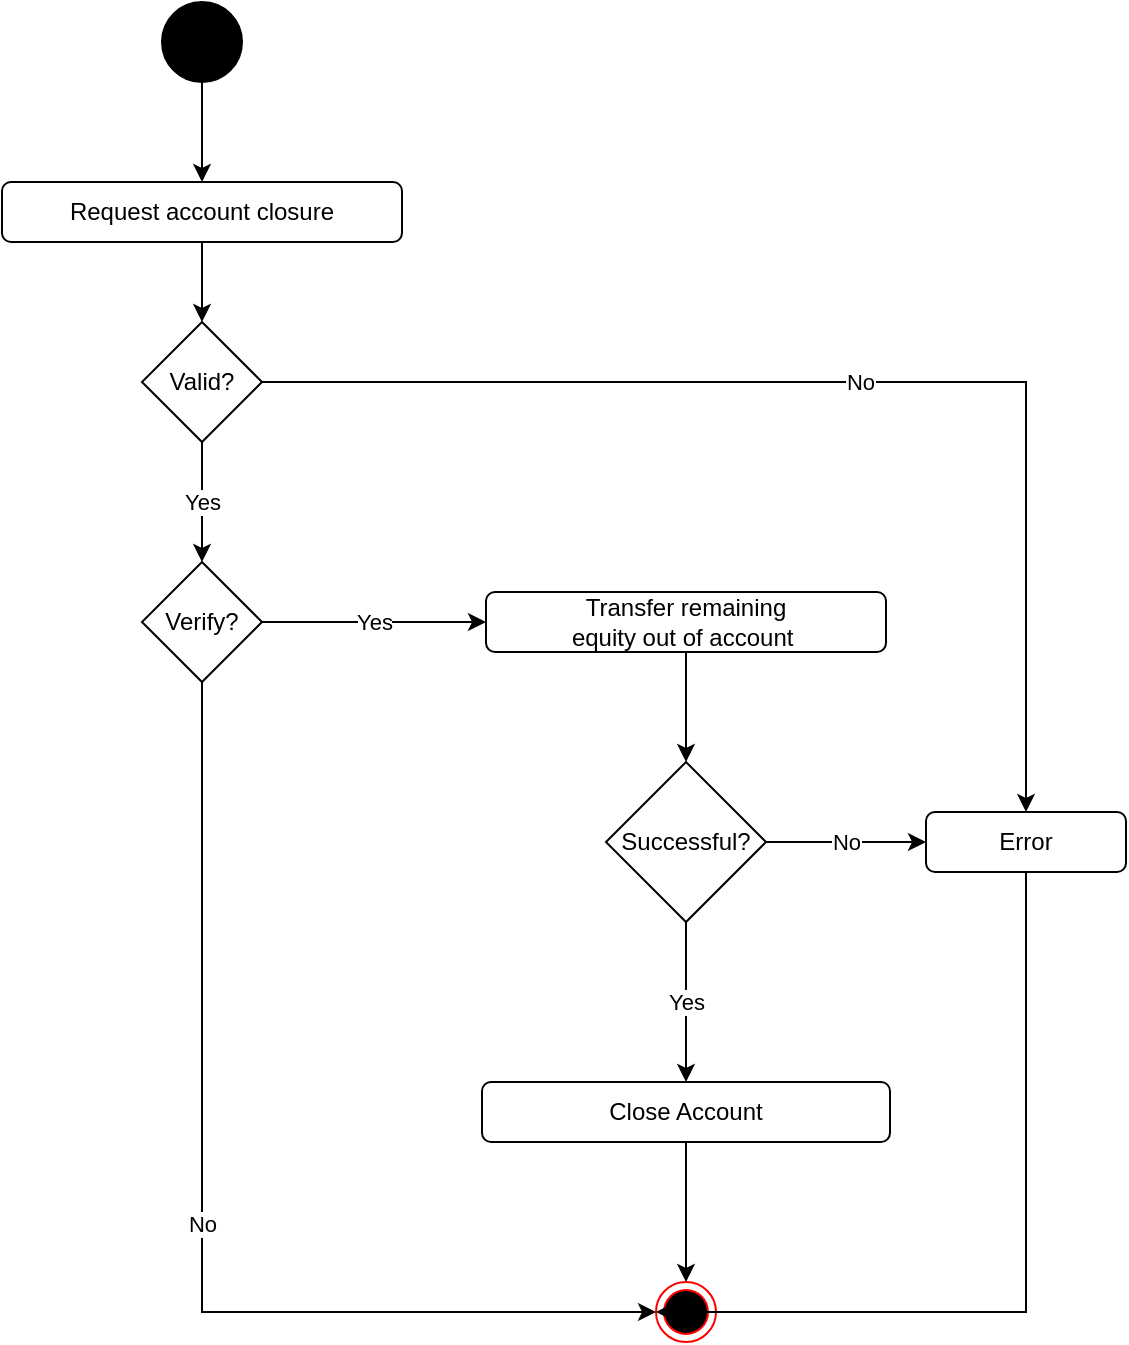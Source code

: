 <mxfile version="13.10.0" type="github">
  <diagram id="z1AtJOKO5Ugn1MGd-S0t" name="Page-1">
    <mxGraphModel dx="1038" dy="548" grid="1" gridSize="10" guides="1" tooltips="1" connect="1" arrows="1" fold="1" page="1" pageScale="1" pageWidth="850" pageHeight="1100" math="0" shadow="0">
      <root>
        <mxCell id="0" />
        <mxCell id="1" parent="0" />
        <mxCell id="7vFYt-dpjIXbBRKR4nIE-1" value="" style="edgeStyle=orthogonalEdgeStyle;rounded=0;orthogonalLoop=1;jettySize=auto;html=1;" parent="1" source="7vFYt-dpjIXbBRKR4nIE-2" target="7vFYt-dpjIXbBRKR4nIE-4" edge="1">
          <mxGeometry relative="1" as="geometry" />
        </mxCell>
        <mxCell id="7vFYt-dpjIXbBRKR4nIE-2" value="" style="ellipse;whiteSpace=wrap;html=1;aspect=fixed;fillColor=#000000;" parent="1" vertex="1">
          <mxGeometry x="220" y="40" width="40" height="40" as="geometry" />
        </mxCell>
        <mxCell id="7vFYt-dpjIXbBRKR4nIE-3" value="" style="edgeStyle=orthogonalEdgeStyle;rounded=0;orthogonalLoop=1;jettySize=auto;html=1;" parent="1" source="7vFYt-dpjIXbBRKR4nIE-4" target="7vFYt-dpjIXbBRKR4nIE-7" edge="1">
          <mxGeometry relative="1" as="geometry" />
        </mxCell>
        <mxCell id="7vFYt-dpjIXbBRKR4nIE-4" value="Request account closure" style="rounded=1;whiteSpace=wrap;html=1;fillColor=#FFFFFF;" parent="1" vertex="1">
          <mxGeometry x="140" y="130" width="200" height="30" as="geometry" />
        </mxCell>
        <mxCell id="7vFYt-dpjIXbBRKR4nIE-5" value="Yes" style="edgeStyle=orthogonalEdgeStyle;rounded=0;orthogonalLoop=1;jettySize=auto;html=1;entryX=0.5;entryY=0;entryDx=0;entryDy=0;" parent="1" source="7vFYt-dpjIXbBRKR4nIE-7" target="7vFYt-dpjIXbBRKR4nIE-20" edge="1">
          <mxGeometry relative="1" as="geometry" />
        </mxCell>
        <mxCell id="7vFYt-dpjIXbBRKR4nIE-6" value="No" style="edgeStyle=orthogonalEdgeStyle;rounded=0;orthogonalLoop=1;jettySize=auto;html=1;" parent="1" source="7vFYt-dpjIXbBRKR4nIE-7" target="7vFYt-dpjIXbBRKR4nIE-15" edge="1">
          <mxGeometry relative="1" as="geometry" />
        </mxCell>
        <mxCell id="7vFYt-dpjIXbBRKR4nIE-7" value="Valid?" style="rhombus;whiteSpace=wrap;html=1;fillColor=#FFFFFF;" parent="1" vertex="1">
          <mxGeometry x="210" y="200" width="60" height="60" as="geometry" />
        </mxCell>
        <mxCell id="7vFYt-dpjIXbBRKR4nIE-8" value="Yes" style="edgeStyle=orthogonalEdgeStyle;rounded=0;orthogonalLoop=1;jettySize=auto;html=1;exitX=0.5;exitY=1;exitDx=0;exitDy=0;" parent="1" source="7vFYt-dpjIXbBRKR4nIE-17" target="7vFYt-dpjIXbBRKR4nIE-10" edge="1">
          <mxGeometry relative="1" as="geometry">
            <mxPoint x="482" y="670" as="sourcePoint" />
          </mxGeometry>
        </mxCell>
        <mxCell id="7vFYt-dpjIXbBRKR4nIE-9" value="No" style="edgeStyle=orthogonalEdgeStyle;rounded=0;orthogonalLoop=1;jettySize=auto;html=1;entryX=0;entryY=0.5;entryDx=0;entryDy=0;endArrow=classic;endFill=1;" parent="1" source="7vFYt-dpjIXbBRKR4nIE-17" target="7vFYt-dpjIXbBRKR4nIE-15" edge="1">
          <mxGeometry relative="1" as="geometry">
            <mxPoint x="532" y="620" as="sourcePoint" />
          </mxGeometry>
        </mxCell>
        <mxCell id="7vFYt-dpjIXbBRKR4nIE-10" value="Close Account" style="rounded=1;whiteSpace=wrap;html=1;fillColor=#FFFFFF;" parent="1" vertex="1">
          <mxGeometry x="380" y="580" width="204" height="30" as="geometry" />
        </mxCell>
        <mxCell id="7vFYt-dpjIXbBRKR4nIE-11" value="" style="ellipse;html=1;shape=endState;fillColor=#000000;strokeColor=#ff0000;" parent="1" vertex="1">
          <mxGeometry x="467" y="680" width="30" height="30" as="geometry" />
        </mxCell>
        <mxCell id="7vFYt-dpjIXbBRKR4nIE-12" value="" style="edgeStyle=orthogonalEdgeStyle;rounded=0;orthogonalLoop=1;jettySize=auto;html=1;entryX=0.5;entryY=0;entryDx=0;entryDy=0;exitX=0.5;exitY=1;exitDx=0;exitDy=0;" parent="1" source="7vFYt-dpjIXbBRKR4nIE-13" target="7vFYt-dpjIXbBRKR4nIE-17" edge="1">
          <mxGeometry relative="1" as="geometry">
            <Array as="points" />
          </mxGeometry>
        </mxCell>
        <mxCell id="7vFYt-dpjIXbBRKR4nIE-13" value="Transfer remaining &lt;br&gt;equity out of account&amp;nbsp;" style="rounded=1;whiteSpace=wrap;html=1;fillColor=#FFFFFF;" parent="1" vertex="1">
          <mxGeometry x="382" y="335" width="200" height="30" as="geometry" />
        </mxCell>
        <mxCell id="7vFYt-dpjIXbBRKR4nIE-14" style="edgeStyle=orthogonalEdgeStyle;rounded=0;orthogonalLoop=1;jettySize=auto;html=1;exitX=0.5;exitY=1;exitDx=0;exitDy=0;entryX=0;entryY=0.5;entryDx=0;entryDy=0;" parent="1" source="7vFYt-dpjIXbBRKR4nIE-15" target="7vFYt-dpjIXbBRKR4nIE-11" edge="1">
          <mxGeometry relative="1" as="geometry">
            <Array as="points">
              <mxPoint x="652" y="695" />
            </Array>
          </mxGeometry>
        </mxCell>
        <mxCell id="7vFYt-dpjIXbBRKR4nIE-15" value="Error" style="rounded=1;whiteSpace=wrap;html=1;fillColor=#FFFFFF;" parent="1" vertex="1">
          <mxGeometry x="602" y="445" width="100" height="30" as="geometry" />
        </mxCell>
        <mxCell id="7vFYt-dpjIXbBRKR4nIE-16" style="edgeStyle=orthogonalEdgeStyle;rounded=0;orthogonalLoop=1;jettySize=auto;html=1;entryX=0.5;entryY=0;entryDx=0;entryDy=0;exitX=0.5;exitY=1;exitDx=0;exitDy=0;" parent="1" source="7vFYt-dpjIXbBRKR4nIE-10" target="7vFYt-dpjIXbBRKR4nIE-11" edge="1">
          <mxGeometry relative="1" as="geometry">
            <mxPoint x="482" y="880" as="targetPoint" />
            <mxPoint x="482" y="860" as="sourcePoint" />
          </mxGeometry>
        </mxCell>
        <mxCell id="7vFYt-dpjIXbBRKR4nIE-17" value="Successful?" style="rhombus;whiteSpace=wrap;html=1;fillColor=#FFFFFF;" parent="1" vertex="1">
          <mxGeometry x="442" y="420" width="80" height="80" as="geometry" />
        </mxCell>
        <mxCell id="7vFYt-dpjIXbBRKR4nIE-18" value="Yes" style="edgeStyle=orthogonalEdgeStyle;rounded=0;orthogonalLoop=1;jettySize=auto;html=1;entryX=0;entryY=0.5;entryDx=0;entryDy=0;endArrow=classic;endFill=1;" parent="1" source="7vFYt-dpjIXbBRKR4nIE-20" target="7vFYt-dpjIXbBRKR4nIE-13" edge="1">
          <mxGeometry relative="1" as="geometry" />
        </mxCell>
        <mxCell id="7vFYt-dpjIXbBRKR4nIE-19" value="No" style="edgeStyle=orthogonalEdgeStyle;rounded=0;orthogonalLoop=1;jettySize=auto;html=1;entryX=0;entryY=0.5;entryDx=0;entryDy=0;" parent="1" source="7vFYt-dpjIXbBRKR4nIE-20" target="7vFYt-dpjIXbBRKR4nIE-11" edge="1">
          <mxGeometry relative="1" as="geometry">
            <Array as="points">
              <mxPoint x="240" y="695" />
            </Array>
          </mxGeometry>
        </mxCell>
        <mxCell id="7vFYt-dpjIXbBRKR4nIE-20" value="Verify?" style="rhombus;whiteSpace=wrap;html=1;fillColor=#FFFFFF;" parent="1" vertex="1">
          <mxGeometry x="210" y="320" width="60" height="60" as="geometry" />
        </mxCell>
      </root>
    </mxGraphModel>
  </diagram>
</mxfile>
